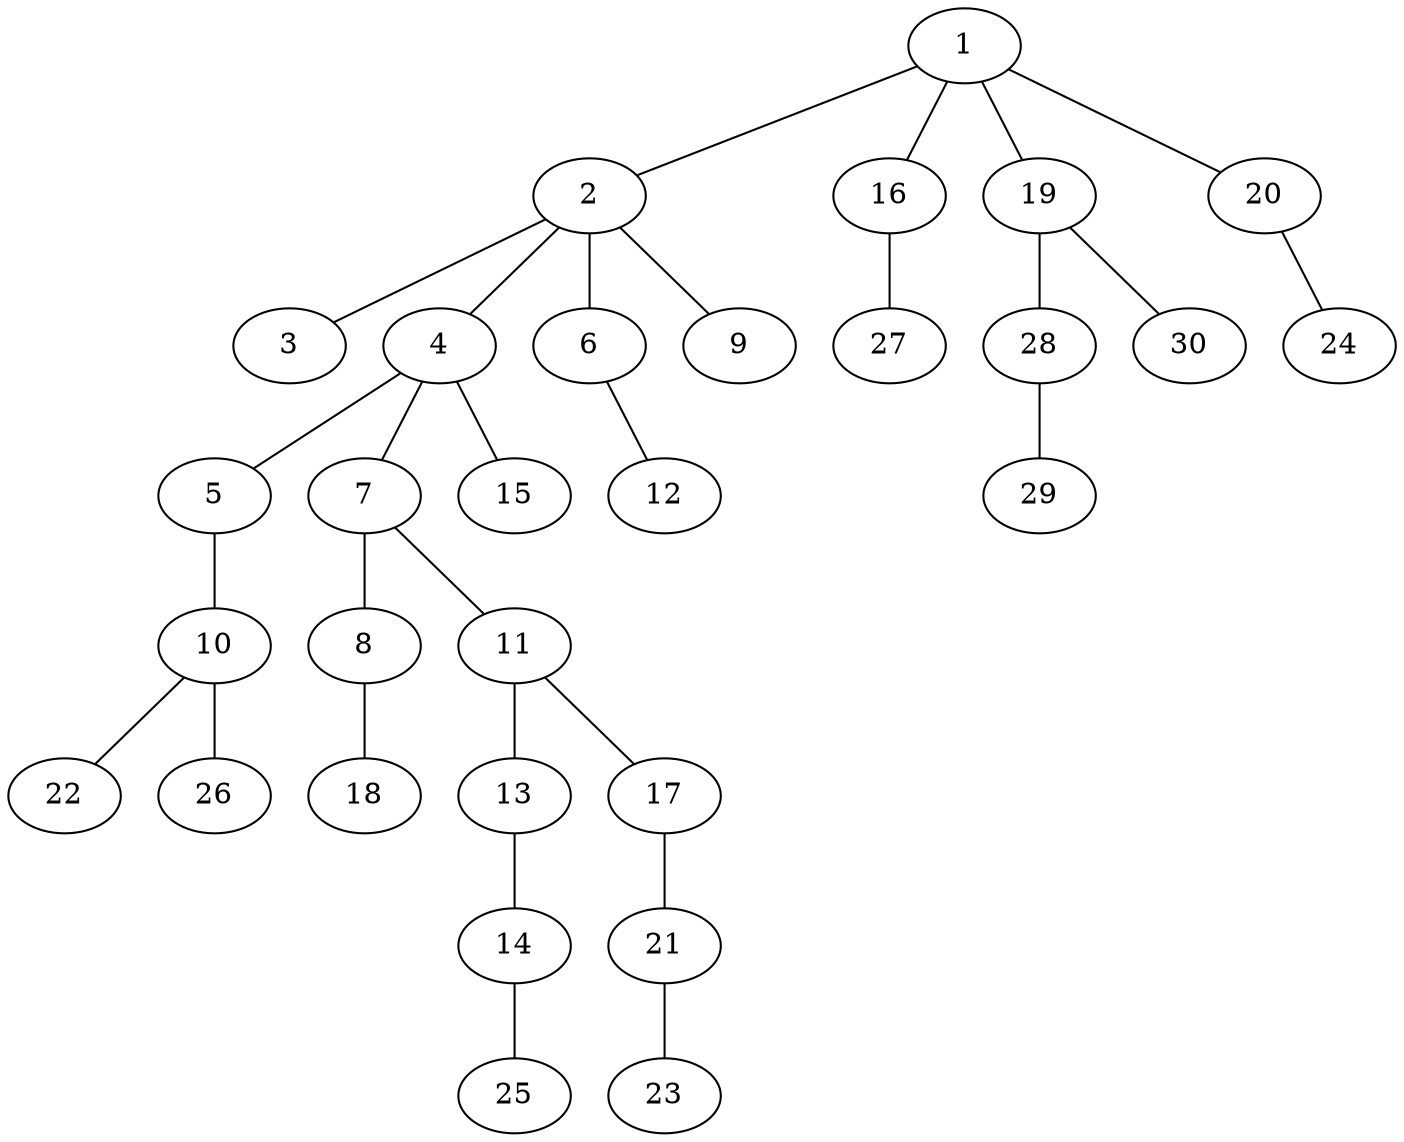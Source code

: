 graph graphname {1--2
1--16
1--19
1--20
2--3
2--4
2--6
2--9
4--5
4--7
4--15
5--10
6--12
7--8
7--11
8--18
10--22
10--26
11--13
11--17
13--14
14--25
16--27
17--21
19--28
19--30
20--24
21--23
28--29
}